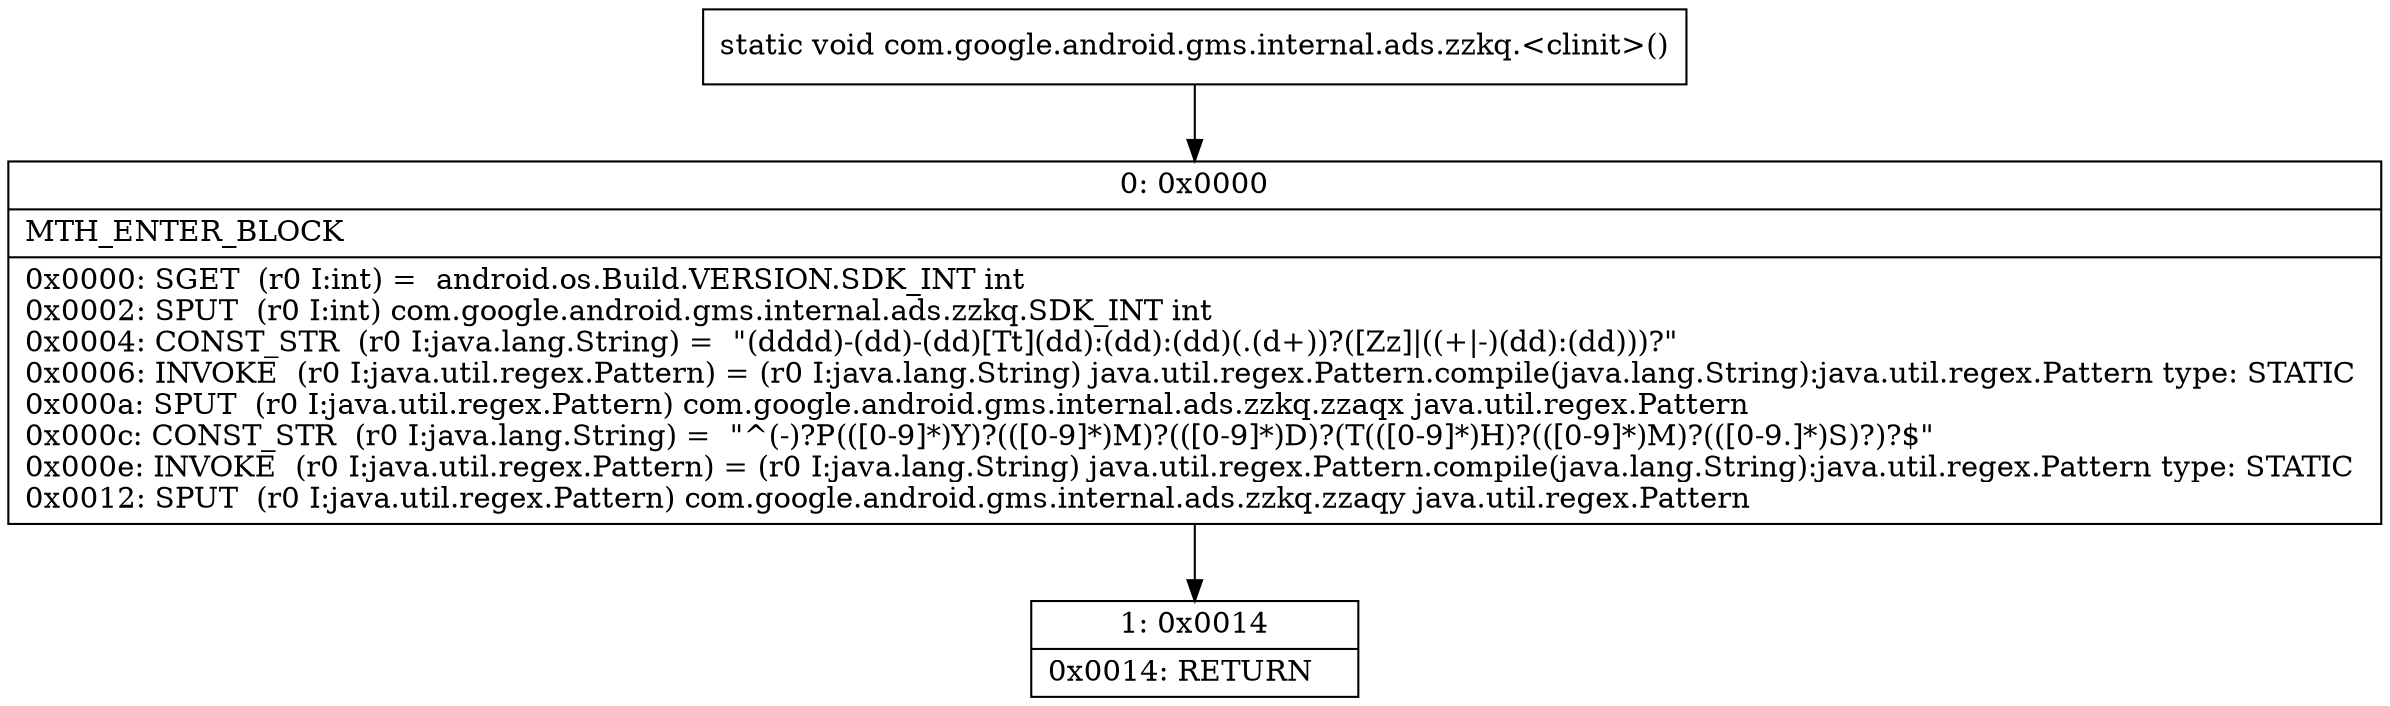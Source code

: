 digraph "CFG forcom.google.android.gms.internal.ads.zzkq.\<clinit\>()V" {
Node_0 [shape=record,label="{0\:\ 0x0000|MTH_ENTER_BLOCK\l|0x0000: SGET  (r0 I:int) =  android.os.Build.VERSION.SDK_INT int \l0x0002: SPUT  (r0 I:int) com.google.android.gms.internal.ads.zzkq.SDK_INT int \l0x0004: CONST_STR  (r0 I:java.lang.String) =  \"(dddd)\-(dd)\-(dd)[Tt](dd):(dd):(dd)(.(d+))?([Zz]\|((+\|\-)(dd):(dd)))?\" \l0x0006: INVOKE  (r0 I:java.util.regex.Pattern) = (r0 I:java.lang.String) java.util.regex.Pattern.compile(java.lang.String):java.util.regex.Pattern type: STATIC \l0x000a: SPUT  (r0 I:java.util.regex.Pattern) com.google.android.gms.internal.ads.zzkq.zzaqx java.util.regex.Pattern \l0x000c: CONST_STR  (r0 I:java.lang.String) =  \"^(\-)?P(([0\-9]*)Y)?(([0\-9]*)M)?(([0\-9]*)D)?(T(([0\-9]*)H)?(([0\-9]*)M)?(([0\-9.]*)S)?)?$\" \l0x000e: INVOKE  (r0 I:java.util.regex.Pattern) = (r0 I:java.lang.String) java.util.regex.Pattern.compile(java.lang.String):java.util.regex.Pattern type: STATIC \l0x0012: SPUT  (r0 I:java.util.regex.Pattern) com.google.android.gms.internal.ads.zzkq.zzaqy java.util.regex.Pattern \l}"];
Node_1 [shape=record,label="{1\:\ 0x0014|0x0014: RETURN   \l}"];
MethodNode[shape=record,label="{static void com.google.android.gms.internal.ads.zzkq.\<clinit\>() }"];
MethodNode -> Node_0;
Node_0 -> Node_1;
}

